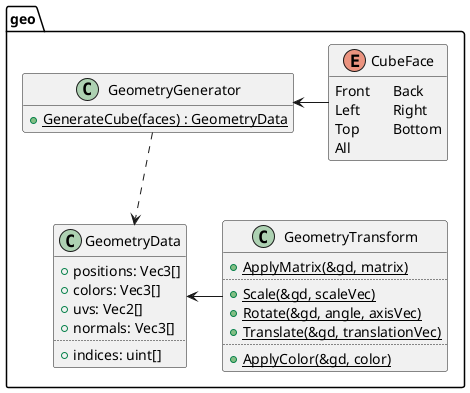 @startuml
set separator ::

enum geo::CubeFace {
	Front  	Back
	Left   	Right
	Top    	Bottom
	All
}
hide CubeFace methods

class geo::GeometryData {
	+positions: Vec3[]
	+colors: Vec3[]
	+uvs: Vec2[]
	+normals: Vec3[]
	..
	+indices: uint[]
}
hide GeometryData methods

class geo::GeometryGenerator {
	{static} +GenerateCube(faces) : GeometryData
}
hide GeometryGenerator fields

class geo::GeometryTransform {
	{static} +ApplyMatrix(&gd, matrix)
	..
	{static} +Scale(&gd, scaleVec)
	{static} +Rotate(&gd, angle, axisVec)
	{static} +Translate(&gd, translationVec)
	..
	{static} +ApplyColor(&gd, color)
}
hide GeometryTransform fields

GeometryGenerator <-right- CubeFace

GeometryData <.up. GeometryGenerator
GeometryData <-right- GeometryTransform

@enduml
